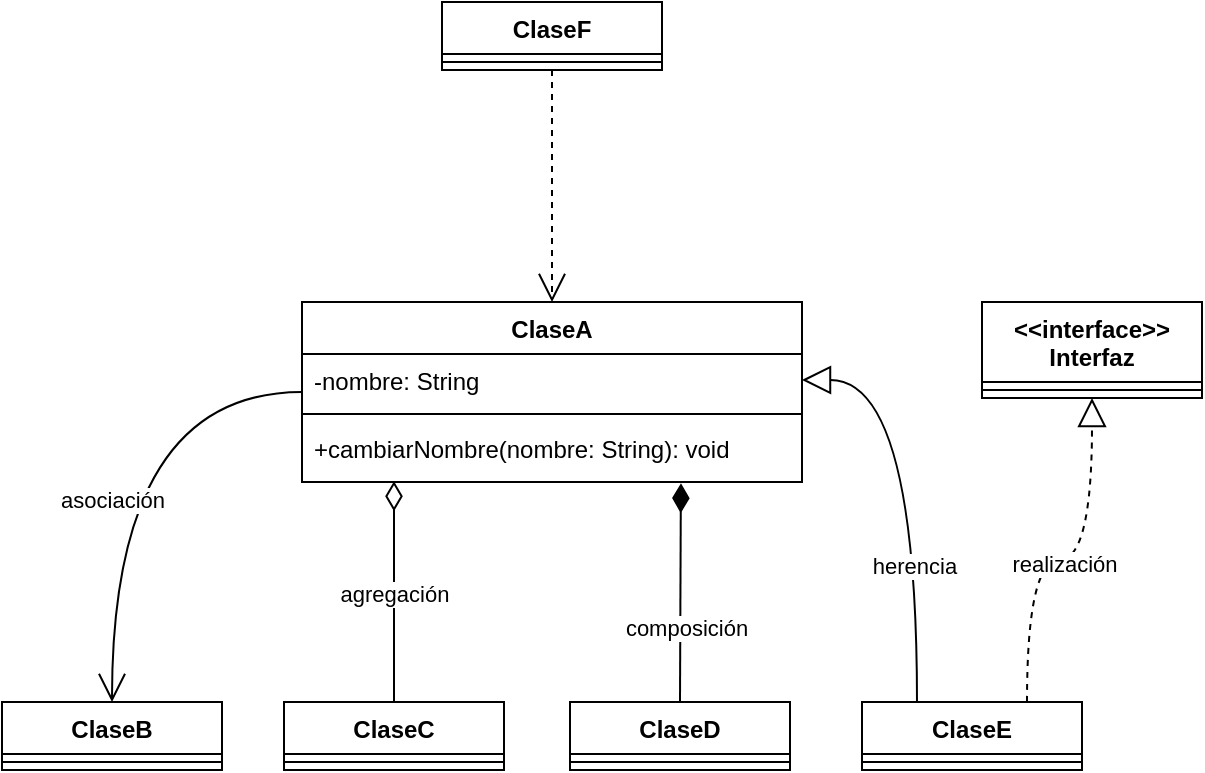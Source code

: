 <mxfile>
    <diagram name="Páxina-1" id="bZwNnvmaQ7MA14kg0_U4">
        <mxGraphModel dx="1423" dy="1139" grid="1" gridSize="10" guides="1" tooltips="1" connect="1" arrows="1" fold="1" page="1" pageScale="1" pageWidth="827" pageHeight="1169" math="0" shadow="0">
            <root>
                <mxCell id="0"/>
                <mxCell id="1" parent="0"/>
                <mxCell id="yvCoWW8B-aWygzDLnjZ9-17" style="edgeStyle=orthogonalEdgeStyle;rounded=0;orthogonalLoop=1;jettySize=auto;html=1;entryX=0.5;entryY=0;entryDx=0;entryDy=0;startSize=12;endSize=12;curved=1;endArrow=open;endFill=0;" parent="1" source="mqO6VLUFzkicVr5HQHHQ-3" target="yvCoWW8B-aWygzDLnjZ9-5" edge="1">
                    <mxGeometry relative="1" as="geometry"/>
                </mxCell>
                <mxCell id="yvCoWW8B-aWygzDLnjZ9-18" value="asociación" style="edgeLabel;html=1;align=center;verticalAlign=middle;resizable=0;points=[];" parent="yvCoWW8B-aWygzDLnjZ9-17" vertex="1" connectable="0">
                    <mxGeometry x="0.191" relative="1" as="geometry">
                        <mxPoint as="offset"/>
                    </mxGeometry>
                </mxCell>
                <mxCell id="mqO6VLUFzkicVr5HQHHQ-3" value="ClaseA" style="swimlane;fontStyle=1;align=center;verticalAlign=top;childLayout=stackLayout;horizontal=1;startSize=26;horizontalStack=0;resizeParent=1;resizeParentMax=0;resizeLast=0;collapsible=1;marginBottom=0;whiteSpace=wrap;html=1;" parent="1" vertex="1">
                    <mxGeometry x="280" y="440" width="250" height="90" as="geometry"/>
                </mxCell>
                <mxCell id="yvCoWW8B-aWygzDLnjZ9-16" value="-nombre: String" style="text;strokeColor=none;fillColor=none;align=left;verticalAlign=top;spacingLeft=4;spacingRight=4;overflow=hidden;rotatable=0;points=[[0,0.5],[1,0.5]];portConstraint=eastwest;whiteSpace=wrap;html=1;" parent="mqO6VLUFzkicVr5HQHHQ-3" vertex="1">
                    <mxGeometry y="26" width="250" height="26" as="geometry"/>
                </mxCell>
                <mxCell id="mqO6VLUFzkicVr5HQHHQ-5" value="" style="line;strokeWidth=1;fillColor=none;align=left;verticalAlign=middle;spacingTop=-1;spacingLeft=3;spacingRight=3;rotatable=0;labelPosition=right;points=[];portConstraint=eastwest;strokeColor=inherit;" parent="mqO6VLUFzkicVr5HQHHQ-3" vertex="1">
                    <mxGeometry y="52" width="250" height="8" as="geometry"/>
                </mxCell>
                <mxCell id="yvCoWW8B-aWygzDLnjZ9-15" value="+cambiarNombre(nombre: String): void" style="text;strokeColor=none;fillColor=none;align=left;verticalAlign=top;spacingLeft=4;spacingRight=4;overflow=hidden;rotatable=0;points=[[0,0.5],[1,0.5]];portConstraint=eastwest;whiteSpace=wrap;html=1;" parent="mqO6VLUFzkicVr5HQHHQ-3" vertex="1">
                    <mxGeometry y="60" width="250" height="30" as="geometry"/>
                </mxCell>
                <mxCell id="yvCoWW8B-aWygzDLnjZ9-5" value="ClaseB" style="swimlane;fontStyle=1;align=center;verticalAlign=top;childLayout=stackLayout;horizontal=1;startSize=26;horizontalStack=0;resizeParent=1;resizeParentMax=0;resizeLast=0;collapsible=1;marginBottom=0;whiteSpace=wrap;html=1;" parent="1" vertex="1">
                    <mxGeometry x="130" y="640" width="110" height="34" as="geometry"/>
                </mxCell>
                <mxCell id="yvCoWW8B-aWygzDLnjZ9-6" value="" style="line;strokeWidth=1;fillColor=none;align=left;verticalAlign=middle;spacingTop=-1;spacingLeft=3;spacingRight=3;rotatable=0;labelPosition=right;points=[];portConstraint=eastwest;strokeColor=inherit;" parent="yvCoWW8B-aWygzDLnjZ9-5" vertex="1">
                    <mxGeometry y="26" width="110" height="8" as="geometry"/>
                </mxCell>
                <mxCell id="yvCoWW8B-aWygzDLnjZ9-7" value="ClaseC" style="swimlane;fontStyle=1;align=center;verticalAlign=top;childLayout=stackLayout;horizontal=1;startSize=26;horizontalStack=0;resizeParent=1;resizeParentMax=0;resizeLast=0;collapsible=1;marginBottom=0;whiteSpace=wrap;html=1;" parent="1" vertex="1">
                    <mxGeometry x="271" y="640" width="110" height="34" as="geometry"/>
                </mxCell>
                <mxCell id="yvCoWW8B-aWygzDLnjZ9-8" value="" style="line;strokeWidth=1;fillColor=none;align=left;verticalAlign=middle;spacingTop=-1;spacingLeft=3;spacingRight=3;rotatable=0;labelPosition=right;points=[];portConstraint=eastwest;strokeColor=inherit;" parent="yvCoWW8B-aWygzDLnjZ9-7" vertex="1">
                    <mxGeometry y="26" width="110" height="8" as="geometry"/>
                </mxCell>
                <mxCell id="yvCoWW8B-aWygzDLnjZ9-9" value="ClaseD" style="swimlane;fontStyle=1;align=center;verticalAlign=top;childLayout=stackLayout;horizontal=1;startSize=26;horizontalStack=0;resizeParent=1;resizeParentMax=0;resizeLast=0;collapsible=1;marginBottom=0;whiteSpace=wrap;html=1;" parent="1" vertex="1">
                    <mxGeometry x="414" y="640" width="110" height="34" as="geometry"/>
                </mxCell>
                <mxCell id="yvCoWW8B-aWygzDLnjZ9-10" value="" style="line;strokeWidth=1;fillColor=none;align=left;verticalAlign=middle;spacingTop=-1;spacingLeft=3;spacingRight=3;rotatable=0;labelPosition=right;points=[];portConstraint=eastwest;strokeColor=inherit;" parent="yvCoWW8B-aWygzDLnjZ9-9" vertex="1">
                    <mxGeometry y="26" width="110" height="8" as="geometry"/>
                </mxCell>
                <mxCell id="yvCoWW8B-aWygzDLnjZ9-23" style="edgeStyle=orthogonalEdgeStyle;rounded=0;orthogonalLoop=1;jettySize=auto;html=1;entryX=1;entryY=0.5;entryDx=0;entryDy=0;curved=1;endArrow=block;endFill=0;startSize=12;endSize=12;exitX=0.25;exitY=0;exitDx=0;exitDy=0;" parent="1" source="yvCoWW8B-aWygzDLnjZ9-13" target="yvCoWW8B-aWygzDLnjZ9-16" edge="1">
                    <mxGeometry relative="1" as="geometry"/>
                </mxCell>
                <mxCell id="yvCoWW8B-aWygzDLnjZ9-24" value="herencia" style="edgeLabel;html=1;align=center;verticalAlign=middle;resizable=0;points=[];" parent="yvCoWW8B-aWygzDLnjZ9-23" vertex="1" connectable="0">
                    <mxGeometry x="-0.375" y="2" relative="1" as="geometry">
                        <mxPoint as="offset"/>
                    </mxGeometry>
                </mxCell>
                <mxCell id="yvCoWW8B-aWygzDLnjZ9-13" value="ClaseE" style="swimlane;fontStyle=1;align=center;verticalAlign=top;childLayout=stackLayout;horizontal=1;startSize=26;horizontalStack=0;resizeParent=1;resizeParentMax=0;resizeLast=0;collapsible=1;marginBottom=0;whiteSpace=wrap;html=1;" parent="1" vertex="1">
                    <mxGeometry x="560" y="640" width="110" height="34" as="geometry"/>
                </mxCell>
                <mxCell id="yvCoWW8B-aWygzDLnjZ9-14" value="" style="line;strokeWidth=1;fillColor=none;align=left;verticalAlign=middle;spacingTop=-1;spacingLeft=3;spacingRight=3;rotatable=0;labelPosition=right;points=[];portConstraint=eastwest;strokeColor=inherit;" parent="yvCoWW8B-aWygzDLnjZ9-13" vertex="1">
                    <mxGeometry y="26" width="110" height="8" as="geometry"/>
                </mxCell>
                <mxCell id="yvCoWW8B-aWygzDLnjZ9-19" style="edgeStyle=orthogonalEdgeStyle;rounded=0;orthogonalLoop=1;jettySize=auto;html=1;entryX=0.184;entryY=0.989;entryDx=0;entryDy=0;entryPerimeter=0;curved=1;endArrow=diamondThin;endFill=0;startSize=12;endSize=12;" parent="1" source="yvCoWW8B-aWygzDLnjZ9-7" target="yvCoWW8B-aWygzDLnjZ9-15" edge="1">
                    <mxGeometry relative="1" as="geometry"/>
                </mxCell>
                <mxCell id="yvCoWW8B-aWygzDLnjZ9-20" value="agregación" style="edgeLabel;html=1;align=center;verticalAlign=middle;resizable=0;points=[];" parent="yvCoWW8B-aWygzDLnjZ9-19" vertex="1" connectable="0">
                    <mxGeometry x="0.189" y="-4" relative="1" as="geometry">
                        <mxPoint x="-4" y="11" as="offset"/>
                    </mxGeometry>
                </mxCell>
                <mxCell id="yvCoWW8B-aWygzDLnjZ9-21" style="edgeStyle=orthogonalEdgeStyle;rounded=0;orthogonalLoop=1;jettySize=auto;html=1;entryX=0.758;entryY=1.02;entryDx=0;entryDy=0;entryPerimeter=0;curved=1;startSize=12;endSize=12;endArrow=diamondThin;endFill=1;" parent="1" source="yvCoWW8B-aWygzDLnjZ9-9" target="yvCoWW8B-aWygzDLnjZ9-15" edge="1">
                    <mxGeometry relative="1" as="geometry"/>
                </mxCell>
                <mxCell id="yvCoWW8B-aWygzDLnjZ9-22" value="composición" style="edgeLabel;html=1;align=center;verticalAlign=middle;resizable=0;points=[];" parent="yvCoWW8B-aWygzDLnjZ9-21" vertex="1" connectable="0">
                    <mxGeometry x="-0.319" y="-3" relative="1" as="geometry">
                        <mxPoint as="offset"/>
                    </mxGeometry>
                </mxCell>
                <mxCell id="yvCoWW8B-aWygzDLnjZ9-25" value="&amp;lt;&amp;lt;interface&amp;gt;&amp;gt;&lt;div&gt;Interfaz&lt;/div&gt;" style="swimlane;fontStyle=1;align=center;verticalAlign=top;childLayout=stackLayout;horizontal=1;startSize=40;horizontalStack=0;resizeParent=1;resizeParentMax=0;resizeLast=0;collapsible=1;marginBottom=0;whiteSpace=wrap;html=1;" parent="1" vertex="1">
                    <mxGeometry x="620" y="440" width="110" height="48" as="geometry"/>
                </mxCell>
                <mxCell id="yvCoWW8B-aWygzDLnjZ9-26" value="" style="line;strokeWidth=1;fillColor=none;align=left;verticalAlign=middle;spacingTop=-1;spacingLeft=3;spacingRight=3;rotatable=0;labelPosition=right;points=[];portConstraint=eastwest;strokeColor=inherit;" parent="yvCoWW8B-aWygzDLnjZ9-25" vertex="1">
                    <mxGeometry y="40" width="110" height="8" as="geometry"/>
                </mxCell>
                <mxCell id="yvCoWW8B-aWygzDLnjZ9-27" style="edgeStyle=orthogonalEdgeStyle;rounded=0;orthogonalLoop=1;jettySize=auto;html=1;entryX=0.5;entryY=1;entryDx=0;entryDy=0;curved=1;endArrow=block;endFill=0;startSize=12;endSize=12;exitX=0.75;exitY=0;exitDx=0;exitDy=0;dashed=1;" parent="1" source="yvCoWW8B-aWygzDLnjZ9-13" target="yvCoWW8B-aWygzDLnjZ9-25" edge="1">
                    <mxGeometry relative="1" as="geometry"/>
                </mxCell>
                <mxCell id="yvCoWW8B-aWygzDLnjZ9-28" value="realización" style="edgeLabel;html=1;align=center;verticalAlign=middle;resizable=0;points=[];" parent="yvCoWW8B-aWygzDLnjZ9-27" vertex="1" connectable="0">
                    <mxGeometry x="-0.375" y="2" relative="1" as="geometry">
                        <mxPoint x="20" y="-12" as="offset"/>
                    </mxGeometry>
                </mxCell>
                <mxCell id="yvCoWW8B-aWygzDLnjZ9-31" style="edgeStyle=orthogonalEdgeStyle;rounded=0;orthogonalLoop=1;jettySize=auto;html=1;dashed=1;endArrow=open;endFill=0;startSize=12;endSize=12;" parent="1" source="yvCoWW8B-aWygzDLnjZ9-29" target="mqO6VLUFzkicVr5HQHHQ-3" edge="1">
                    <mxGeometry relative="1" as="geometry"/>
                </mxCell>
                <mxCell id="yvCoWW8B-aWygzDLnjZ9-29" value="ClaseF" style="swimlane;fontStyle=1;align=center;verticalAlign=top;childLayout=stackLayout;horizontal=1;startSize=26;horizontalStack=0;resizeParent=1;resizeParentMax=0;resizeLast=0;collapsible=1;marginBottom=0;whiteSpace=wrap;html=1;" parent="1" vertex="1">
                    <mxGeometry x="350" y="290" width="110" height="34" as="geometry"/>
                </mxCell>
                <mxCell id="yvCoWW8B-aWygzDLnjZ9-30" value="" style="line;strokeWidth=1;fillColor=none;align=left;verticalAlign=middle;spacingTop=-1;spacingLeft=3;spacingRight=3;rotatable=0;labelPosition=right;points=[];portConstraint=eastwest;strokeColor=inherit;" parent="yvCoWW8B-aWygzDLnjZ9-29" vertex="1">
                    <mxGeometry y="26" width="110" height="8" as="geometry"/>
                </mxCell>
            </root>
        </mxGraphModel>
    </diagram>
</mxfile>